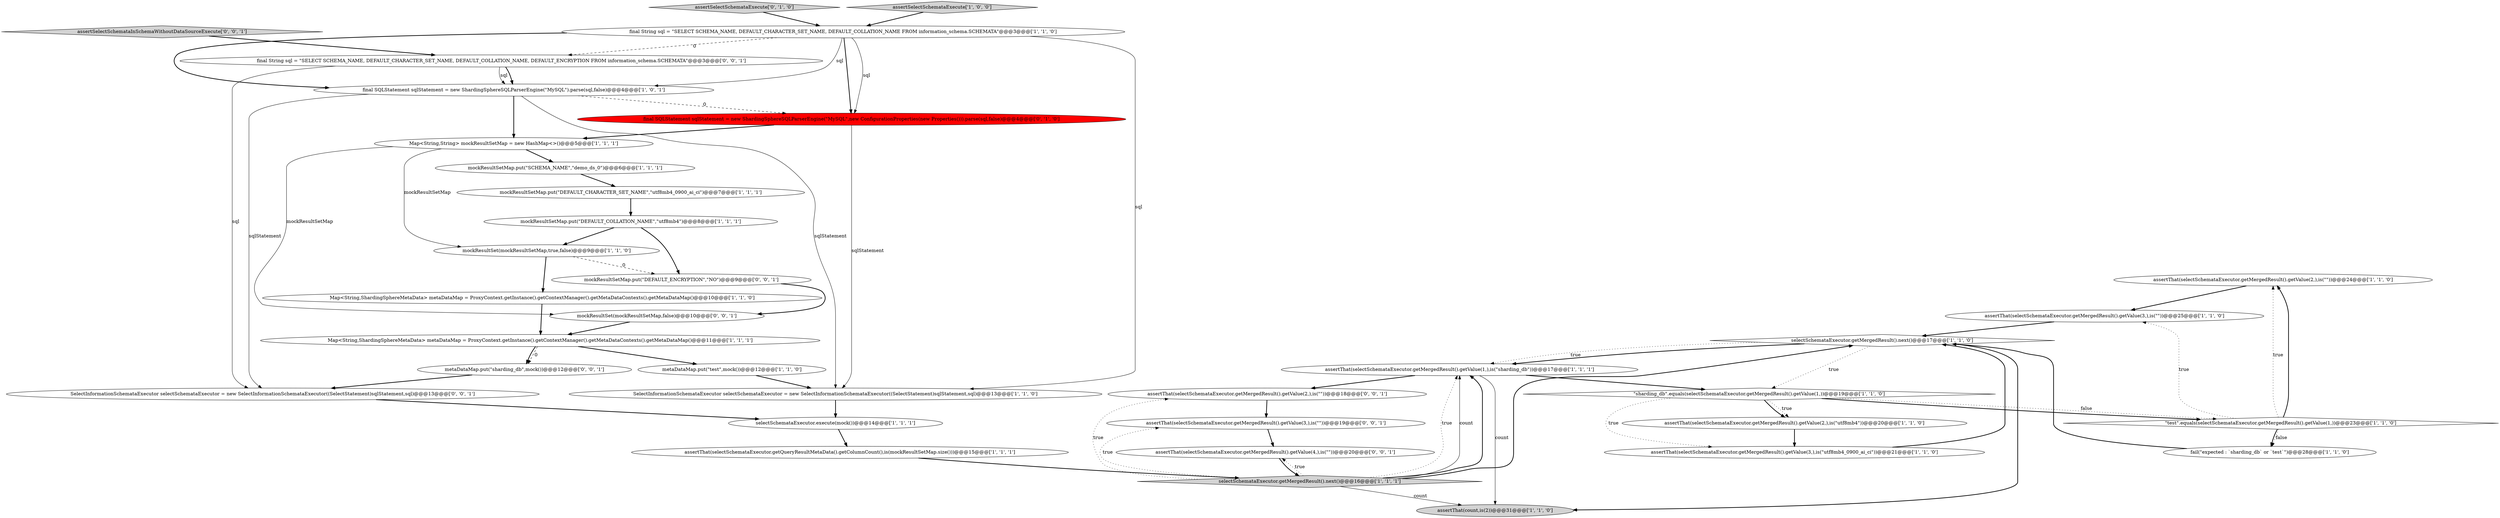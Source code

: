 digraph {
1 [style = filled, label = "assertThat(selectSchemataExecutor.getMergedResult().getValue(2,),is(\"\"))@@@24@@@['1', '1', '0']", fillcolor = white, shape = ellipse image = "AAA0AAABBB1BBB"];
20 [style = filled, label = "mockResultSetMap.put(\"SCHEMA_NAME\",\"demo_ds_0\")@@@6@@@['1', '1', '1']", fillcolor = white, shape = ellipse image = "AAA0AAABBB1BBB"];
35 [style = filled, label = "final String sql = \"SELECT SCHEMA_NAME, DEFAULT_CHARACTER_SET_NAME, DEFAULT_COLLATION_NAME, DEFAULT_ENCRYPTION FROM information_schema.SCHEMATA\"@@@3@@@['0', '0', '1']", fillcolor = white, shape = ellipse image = "AAA0AAABBB3BBB"];
8 [style = filled, label = "final String sql = \"SELECT SCHEMA_NAME, DEFAULT_CHARACTER_SET_NAME, DEFAULT_COLLATION_NAME FROM information_schema.SCHEMATA\"@@@3@@@['1', '1', '0']", fillcolor = white, shape = ellipse image = "AAA0AAABBB1BBB"];
12 [style = filled, label = "assertThat(count,is(2))@@@31@@@['1', '1', '0']", fillcolor = lightgray, shape = ellipse image = "AAA0AAABBB1BBB"];
7 [style = filled, label = "mockResultSetMap.put(\"DEFAULT_CHARACTER_SET_NAME\",\"utf8mb4_0900_ai_ci\")@@@7@@@['1', '1', '1']", fillcolor = white, shape = ellipse image = "AAA0AAABBB1BBB"];
11 [style = filled, label = "metaDataMap.put(\"test\",mock())@@@12@@@['1', '1', '0']", fillcolor = white, shape = ellipse image = "AAA0AAABBB1BBB"];
30 [style = filled, label = "SelectInformationSchemataExecutor selectSchemataExecutor = new SelectInformationSchemataExecutor((SelectStatement)sqlStatement,sql)@@@13@@@['0', '0', '1']", fillcolor = white, shape = ellipse image = "AAA0AAABBB3BBB"];
28 [style = filled, label = "mockResultSet(mockResultSetMap,false)@@@10@@@['0', '0', '1']", fillcolor = white, shape = ellipse image = "AAA0AAABBB3BBB"];
0 [style = filled, label = "mockResultSetMap.put(\"DEFAULT_COLLATION_NAME\",\"utf8mb4\")@@@8@@@['1', '1', '1']", fillcolor = white, shape = ellipse image = "AAA0AAABBB1BBB"];
21 [style = filled, label = "assertThat(selectSchemataExecutor.getMergedResult().getValue(3,),is(\"utf8mb4_0900_ai_ci\"))@@@21@@@['1', '1', '0']", fillcolor = white, shape = ellipse image = "AAA0AAABBB1BBB"];
23 [style = filled, label = "final SQLStatement sqlStatement = new ShardingSphereSQLParserEngine(\"MySQL\").parse(sql,false)@@@4@@@['1', '0', '1']", fillcolor = white, shape = ellipse image = "AAA0AAABBB1BBB"];
9 [style = filled, label = "assertThat(selectSchemataExecutor.getMergedResult().getValue(2,),is(\"utf8mb4\"))@@@20@@@['1', '1', '0']", fillcolor = white, shape = ellipse image = "AAA0AAABBB1BBB"];
10 [style = filled, label = "mockResultSet(mockResultSetMap,true,false)@@@9@@@['1', '1', '0']", fillcolor = white, shape = ellipse image = "AAA0AAABBB1BBB"];
16 [style = filled, label = "Map<String,String> mockResultSetMap = new HashMap<>()@@@5@@@['1', '1', '1']", fillcolor = white, shape = ellipse image = "AAA0AAABBB1BBB"];
3 [style = filled, label = "fail(\"expected : `sharding_db` or `test`\")@@@28@@@['1', '1', '0']", fillcolor = white, shape = ellipse image = "AAA0AAABBB1BBB"];
22 [style = filled, label = "\"test\".equals(selectSchemataExecutor.getMergedResult().getValue(1,))@@@23@@@['1', '1', '0']", fillcolor = white, shape = diamond image = "AAA0AAABBB1BBB"];
17 [style = filled, label = "assertThat(selectSchemataExecutor.getMergedResult().getValue(1,),is(\"sharding_db\"))@@@17@@@['1', '1', '1']", fillcolor = white, shape = ellipse image = "AAA0AAABBB1BBB"];
25 [style = filled, label = "assertSelectSchemataExecute['0', '1', '0']", fillcolor = lightgray, shape = diamond image = "AAA0AAABBB2BBB"];
26 [style = filled, label = "final SQLStatement sqlStatement = new ShardingSphereSQLParserEngine(\"MySQL\",new ConfigurationProperties(new Properties())).parse(sql,false)@@@4@@@['0', '1', '0']", fillcolor = red, shape = ellipse image = "AAA1AAABBB2BBB"];
18 [style = filled, label = "Map<String,ShardingSphereMetaData> metaDataMap = ProxyContext.getInstance().getContextManager().getMetaDataContexts().getMetaDataMap()@@@11@@@['1', '1', '1']", fillcolor = white, shape = ellipse image = "AAA0AAABBB1BBB"];
32 [style = filled, label = "assertThat(selectSchemataExecutor.getMergedResult().getValue(2,),is(\"\"))@@@18@@@['0', '0', '1']", fillcolor = white, shape = ellipse image = "AAA0AAABBB3BBB"];
19 [style = filled, label = "SelectInformationSchemataExecutor selectSchemataExecutor = new SelectInformationSchemataExecutor((SelectStatement)sqlStatement,sql)@@@13@@@['1', '1', '0']", fillcolor = white, shape = ellipse image = "AAA0AAABBB1BBB"];
5 [style = filled, label = "selectSchemataExecutor.execute(mock())@@@14@@@['1', '1', '1']", fillcolor = white, shape = ellipse image = "AAA0AAABBB1BBB"];
13 [style = filled, label = "assertSelectSchemataExecute['1', '0', '0']", fillcolor = lightgray, shape = diamond image = "AAA0AAABBB1BBB"];
24 [style = filled, label = "\"sharding_db\".equals(selectSchemataExecutor.getMergedResult().getValue(1,))@@@19@@@['1', '1', '0']", fillcolor = white, shape = diamond image = "AAA0AAABBB1BBB"];
4 [style = filled, label = "assertThat(selectSchemataExecutor.getQueryResultMetaData().getColumnCount(),is(mockResultSetMap.size()))@@@15@@@['1', '1', '1']", fillcolor = white, shape = ellipse image = "AAA0AAABBB1BBB"];
29 [style = filled, label = "metaDataMap.put(\"sharding_db\",mock())@@@12@@@['0', '0', '1']", fillcolor = white, shape = ellipse image = "AAA0AAABBB3BBB"];
33 [style = filled, label = "mockResultSetMap.put(\"DEFAULT_ENCRYPTION\",\"NO\")@@@9@@@['0', '0', '1']", fillcolor = white, shape = ellipse image = "AAA0AAABBB3BBB"];
14 [style = filled, label = "Map<String,ShardingSphereMetaData> metaDataMap = ProxyContext.getInstance().getContextManager().getMetaDataContexts().getMetaDataMap()@@@10@@@['1', '1', '0']", fillcolor = white, shape = ellipse image = "AAA0AAABBB1BBB"];
27 [style = filled, label = "assertSelectSchemataInSchemaWithoutDataSourceExecute['0', '0', '1']", fillcolor = lightgray, shape = diamond image = "AAA0AAABBB3BBB"];
6 [style = filled, label = "selectSchemataExecutor.getMergedResult().next()@@@17@@@['1', '1', '0']", fillcolor = white, shape = diamond image = "AAA0AAABBB1BBB"];
34 [style = filled, label = "assertThat(selectSchemataExecutor.getMergedResult().getValue(4,),is(\"\"))@@@20@@@['0', '0', '1']", fillcolor = white, shape = ellipse image = "AAA0AAABBB3BBB"];
2 [style = filled, label = "assertThat(selectSchemataExecutor.getMergedResult().getValue(3,),is(\"\"))@@@25@@@['1', '1', '0']", fillcolor = white, shape = ellipse image = "AAA0AAABBB1BBB"];
31 [style = filled, label = "assertThat(selectSchemataExecutor.getMergedResult().getValue(3,),is(\"\"))@@@19@@@['0', '0', '1']", fillcolor = white, shape = ellipse image = "AAA0AAABBB3BBB"];
15 [style = filled, label = "selectSchemataExecutor.getMergedResult().next()@@@16@@@['1', '1', '1']", fillcolor = lightgray, shape = diamond image = "AAA0AAABBB1BBB"];
6->17 [style = bold, label=""];
6->24 [style = dotted, label="true"];
23->16 [style = bold, label=""];
28->18 [style = bold, label=""];
8->23 [style = bold, label=""];
22->3 [style = dotted, label="false"];
21->6 [style = bold, label=""];
10->14 [style = bold, label=""];
29->30 [style = bold, label=""];
23->30 [style = solid, label="sqlStatement"];
2->6 [style = bold, label=""];
15->34 [style = dotted, label="true"];
15->31 [style = dotted, label="true"];
33->28 [style = bold, label=""];
18->11 [style = bold, label=""];
4->15 [style = bold, label=""];
8->35 [style = dashed, label="0"];
34->15 [style = bold, label=""];
24->9 [style = dotted, label="true"];
3->6 [style = bold, label=""];
16->10 [style = solid, label="mockResultSetMap"];
8->26 [style = solid, label="sql"];
7->0 [style = bold, label=""];
15->6 [style = bold, label=""];
8->26 [style = bold, label=""];
10->33 [style = dashed, label="0"];
16->28 [style = solid, label="mockResultSetMap"];
17->32 [style = bold, label=""];
11->19 [style = bold, label=""];
23->26 [style = dashed, label="0"];
24->22 [style = bold, label=""];
8->23 [style = solid, label="sql"];
26->19 [style = solid, label="sqlStatement"];
6->17 [style = dotted, label="true"];
27->35 [style = bold, label=""];
31->34 [style = bold, label=""];
15->32 [style = dotted, label="true"];
22->2 [style = dotted, label="true"];
15->12 [style = solid, label="count"];
15->17 [style = dotted, label="true"];
22->3 [style = bold, label=""];
19->5 [style = bold, label=""];
15->17 [style = solid, label="count"];
26->16 [style = bold, label=""];
35->23 [style = bold, label=""];
18->29 [style = bold, label=""];
0->10 [style = bold, label=""];
17->24 [style = bold, label=""];
15->17 [style = bold, label=""];
22->1 [style = dotted, label="true"];
0->33 [style = bold, label=""];
8->19 [style = solid, label="sql"];
30->5 [style = bold, label=""];
5->4 [style = bold, label=""];
17->12 [style = solid, label="count"];
18->29 [style = dashed, label="0"];
9->21 [style = bold, label=""];
24->22 [style = dotted, label="false"];
14->18 [style = bold, label=""];
35->23 [style = solid, label="sql"];
1->2 [style = bold, label=""];
25->8 [style = bold, label=""];
22->1 [style = bold, label=""];
20->7 [style = bold, label=""];
13->8 [style = bold, label=""];
16->20 [style = bold, label=""];
24->21 [style = dotted, label="true"];
32->31 [style = bold, label=""];
24->9 [style = bold, label=""];
35->30 [style = solid, label="sql"];
23->19 [style = solid, label="sqlStatement"];
6->12 [style = bold, label=""];
}
